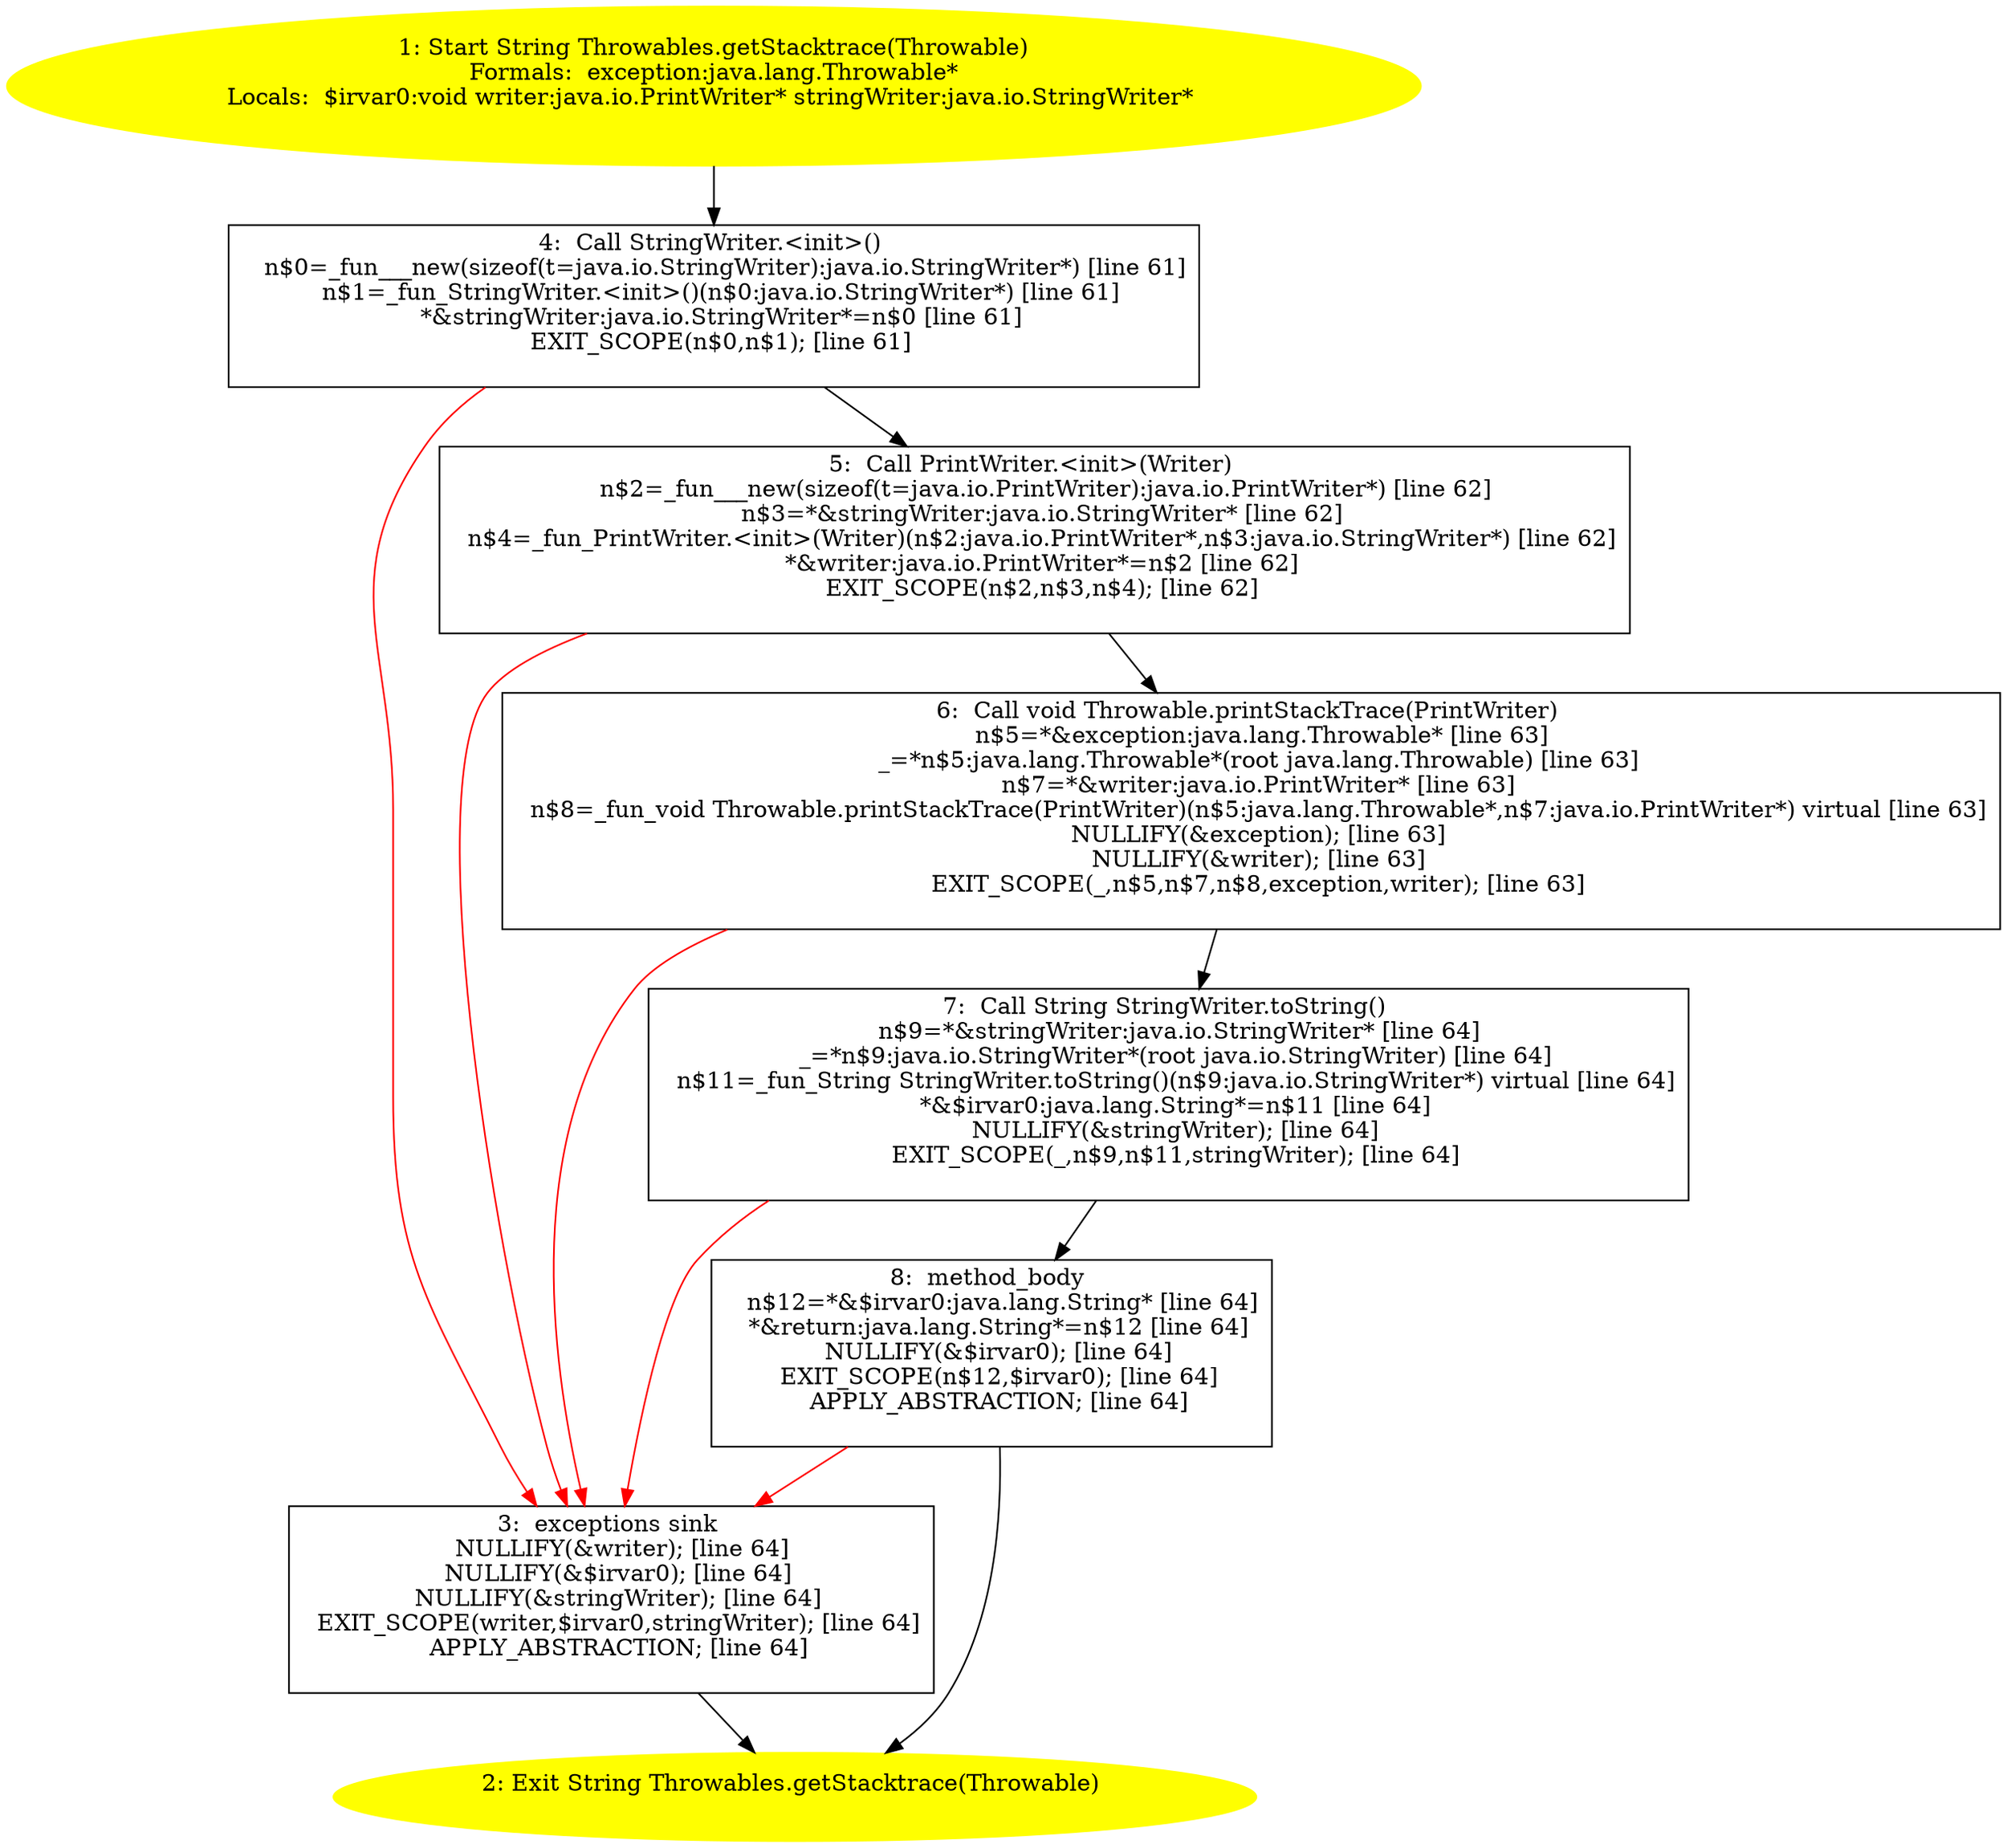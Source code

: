 /* @generated */
digraph cfg {
"org.junit.internal.Throwables.getStacktrace(java.lang.Throwable):java.lang.String.4da15c36f82f3e8e2c716a3798bb138f_1" [label="1: Start String Throwables.getStacktrace(Throwable)\nFormals:  exception:java.lang.Throwable*\nLocals:  $irvar0:void writer:java.io.PrintWriter* stringWriter:java.io.StringWriter* \n  " color=yellow style=filled]
	

	 "org.junit.internal.Throwables.getStacktrace(java.lang.Throwable):java.lang.String.4da15c36f82f3e8e2c716a3798bb138f_1" -> "org.junit.internal.Throwables.getStacktrace(java.lang.Throwable):java.lang.String.4da15c36f82f3e8e2c716a3798bb138f_4" ;
"org.junit.internal.Throwables.getStacktrace(java.lang.Throwable):java.lang.String.4da15c36f82f3e8e2c716a3798bb138f_2" [label="2: Exit String Throwables.getStacktrace(Throwable) \n  " color=yellow style=filled]
	

"org.junit.internal.Throwables.getStacktrace(java.lang.Throwable):java.lang.String.4da15c36f82f3e8e2c716a3798bb138f_3" [label="3:  exceptions sink \n   NULLIFY(&writer); [line 64]\n  NULLIFY(&$irvar0); [line 64]\n  NULLIFY(&stringWriter); [line 64]\n  EXIT_SCOPE(writer,$irvar0,stringWriter); [line 64]\n  APPLY_ABSTRACTION; [line 64]\n " shape="box"]
	

	 "org.junit.internal.Throwables.getStacktrace(java.lang.Throwable):java.lang.String.4da15c36f82f3e8e2c716a3798bb138f_3" -> "org.junit.internal.Throwables.getStacktrace(java.lang.Throwable):java.lang.String.4da15c36f82f3e8e2c716a3798bb138f_2" ;
"org.junit.internal.Throwables.getStacktrace(java.lang.Throwable):java.lang.String.4da15c36f82f3e8e2c716a3798bb138f_4" [label="4:  Call StringWriter.<init>() \n   n$0=_fun___new(sizeof(t=java.io.StringWriter):java.io.StringWriter*) [line 61]\n  n$1=_fun_StringWriter.<init>()(n$0:java.io.StringWriter*) [line 61]\n  *&stringWriter:java.io.StringWriter*=n$0 [line 61]\n  EXIT_SCOPE(n$0,n$1); [line 61]\n " shape="box"]
	

	 "org.junit.internal.Throwables.getStacktrace(java.lang.Throwable):java.lang.String.4da15c36f82f3e8e2c716a3798bb138f_4" -> "org.junit.internal.Throwables.getStacktrace(java.lang.Throwable):java.lang.String.4da15c36f82f3e8e2c716a3798bb138f_5" ;
	 "org.junit.internal.Throwables.getStacktrace(java.lang.Throwable):java.lang.String.4da15c36f82f3e8e2c716a3798bb138f_4" -> "org.junit.internal.Throwables.getStacktrace(java.lang.Throwable):java.lang.String.4da15c36f82f3e8e2c716a3798bb138f_3" [color="red" ];
"org.junit.internal.Throwables.getStacktrace(java.lang.Throwable):java.lang.String.4da15c36f82f3e8e2c716a3798bb138f_5" [label="5:  Call PrintWriter.<init>(Writer) \n   n$2=_fun___new(sizeof(t=java.io.PrintWriter):java.io.PrintWriter*) [line 62]\n  n$3=*&stringWriter:java.io.StringWriter* [line 62]\n  n$4=_fun_PrintWriter.<init>(Writer)(n$2:java.io.PrintWriter*,n$3:java.io.StringWriter*) [line 62]\n  *&writer:java.io.PrintWriter*=n$2 [line 62]\n  EXIT_SCOPE(n$2,n$3,n$4); [line 62]\n " shape="box"]
	

	 "org.junit.internal.Throwables.getStacktrace(java.lang.Throwable):java.lang.String.4da15c36f82f3e8e2c716a3798bb138f_5" -> "org.junit.internal.Throwables.getStacktrace(java.lang.Throwable):java.lang.String.4da15c36f82f3e8e2c716a3798bb138f_6" ;
	 "org.junit.internal.Throwables.getStacktrace(java.lang.Throwable):java.lang.String.4da15c36f82f3e8e2c716a3798bb138f_5" -> "org.junit.internal.Throwables.getStacktrace(java.lang.Throwable):java.lang.String.4da15c36f82f3e8e2c716a3798bb138f_3" [color="red" ];
"org.junit.internal.Throwables.getStacktrace(java.lang.Throwable):java.lang.String.4da15c36f82f3e8e2c716a3798bb138f_6" [label="6:  Call void Throwable.printStackTrace(PrintWriter) \n   n$5=*&exception:java.lang.Throwable* [line 63]\n  _=*n$5:java.lang.Throwable*(root java.lang.Throwable) [line 63]\n  n$7=*&writer:java.io.PrintWriter* [line 63]\n  n$8=_fun_void Throwable.printStackTrace(PrintWriter)(n$5:java.lang.Throwable*,n$7:java.io.PrintWriter*) virtual [line 63]\n  NULLIFY(&exception); [line 63]\n  NULLIFY(&writer); [line 63]\n  EXIT_SCOPE(_,n$5,n$7,n$8,exception,writer); [line 63]\n " shape="box"]
	

	 "org.junit.internal.Throwables.getStacktrace(java.lang.Throwable):java.lang.String.4da15c36f82f3e8e2c716a3798bb138f_6" -> "org.junit.internal.Throwables.getStacktrace(java.lang.Throwable):java.lang.String.4da15c36f82f3e8e2c716a3798bb138f_7" ;
	 "org.junit.internal.Throwables.getStacktrace(java.lang.Throwable):java.lang.String.4da15c36f82f3e8e2c716a3798bb138f_6" -> "org.junit.internal.Throwables.getStacktrace(java.lang.Throwable):java.lang.String.4da15c36f82f3e8e2c716a3798bb138f_3" [color="red" ];
"org.junit.internal.Throwables.getStacktrace(java.lang.Throwable):java.lang.String.4da15c36f82f3e8e2c716a3798bb138f_7" [label="7:  Call String StringWriter.toString() \n   n$9=*&stringWriter:java.io.StringWriter* [line 64]\n  _=*n$9:java.io.StringWriter*(root java.io.StringWriter) [line 64]\n  n$11=_fun_String StringWriter.toString()(n$9:java.io.StringWriter*) virtual [line 64]\n  *&$irvar0:java.lang.String*=n$11 [line 64]\n  NULLIFY(&stringWriter); [line 64]\n  EXIT_SCOPE(_,n$9,n$11,stringWriter); [line 64]\n " shape="box"]
	

	 "org.junit.internal.Throwables.getStacktrace(java.lang.Throwable):java.lang.String.4da15c36f82f3e8e2c716a3798bb138f_7" -> "org.junit.internal.Throwables.getStacktrace(java.lang.Throwable):java.lang.String.4da15c36f82f3e8e2c716a3798bb138f_8" ;
	 "org.junit.internal.Throwables.getStacktrace(java.lang.Throwable):java.lang.String.4da15c36f82f3e8e2c716a3798bb138f_7" -> "org.junit.internal.Throwables.getStacktrace(java.lang.Throwable):java.lang.String.4da15c36f82f3e8e2c716a3798bb138f_3" [color="red" ];
"org.junit.internal.Throwables.getStacktrace(java.lang.Throwable):java.lang.String.4da15c36f82f3e8e2c716a3798bb138f_8" [label="8:  method_body \n   n$12=*&$irvar0:java.lang.String* [line 64]\n  *&return:java.lang.String*=n$12 [line 64]\n  NULLIFY(&$irvar0); [line 64]\n  EXIT_SCOPE(n$12,$irvar0); [line 64]\n  APPLY_ABSTRACTION; [line 64]\n " shape="box"]
	

	 "org.junit.internal.Throwables.getStacktrace(java.lang.Throwable):java.lang.String.4da15c36f82f3e8e2c716a3798bb138f_8" -> "org.junit.internal.Throwables.getStacktrace(java.lang.Throwable):java.lang.String.4da15c36f82f3e8e2c716a3798bb138f_2" ;
	 "org.junit.internal.Throwables.getStacktrace(java.lang.Throwable):java.lang.String.4da15c36f82f3e8e2c716a3798bb138f_8" -> "org.junit.internal.Throwables.getStacktrace(java.lang.Throwable):java.lang.String.4da15c36f82f3e8e2c716a3798bb138f_3" [color="red" ];
}
